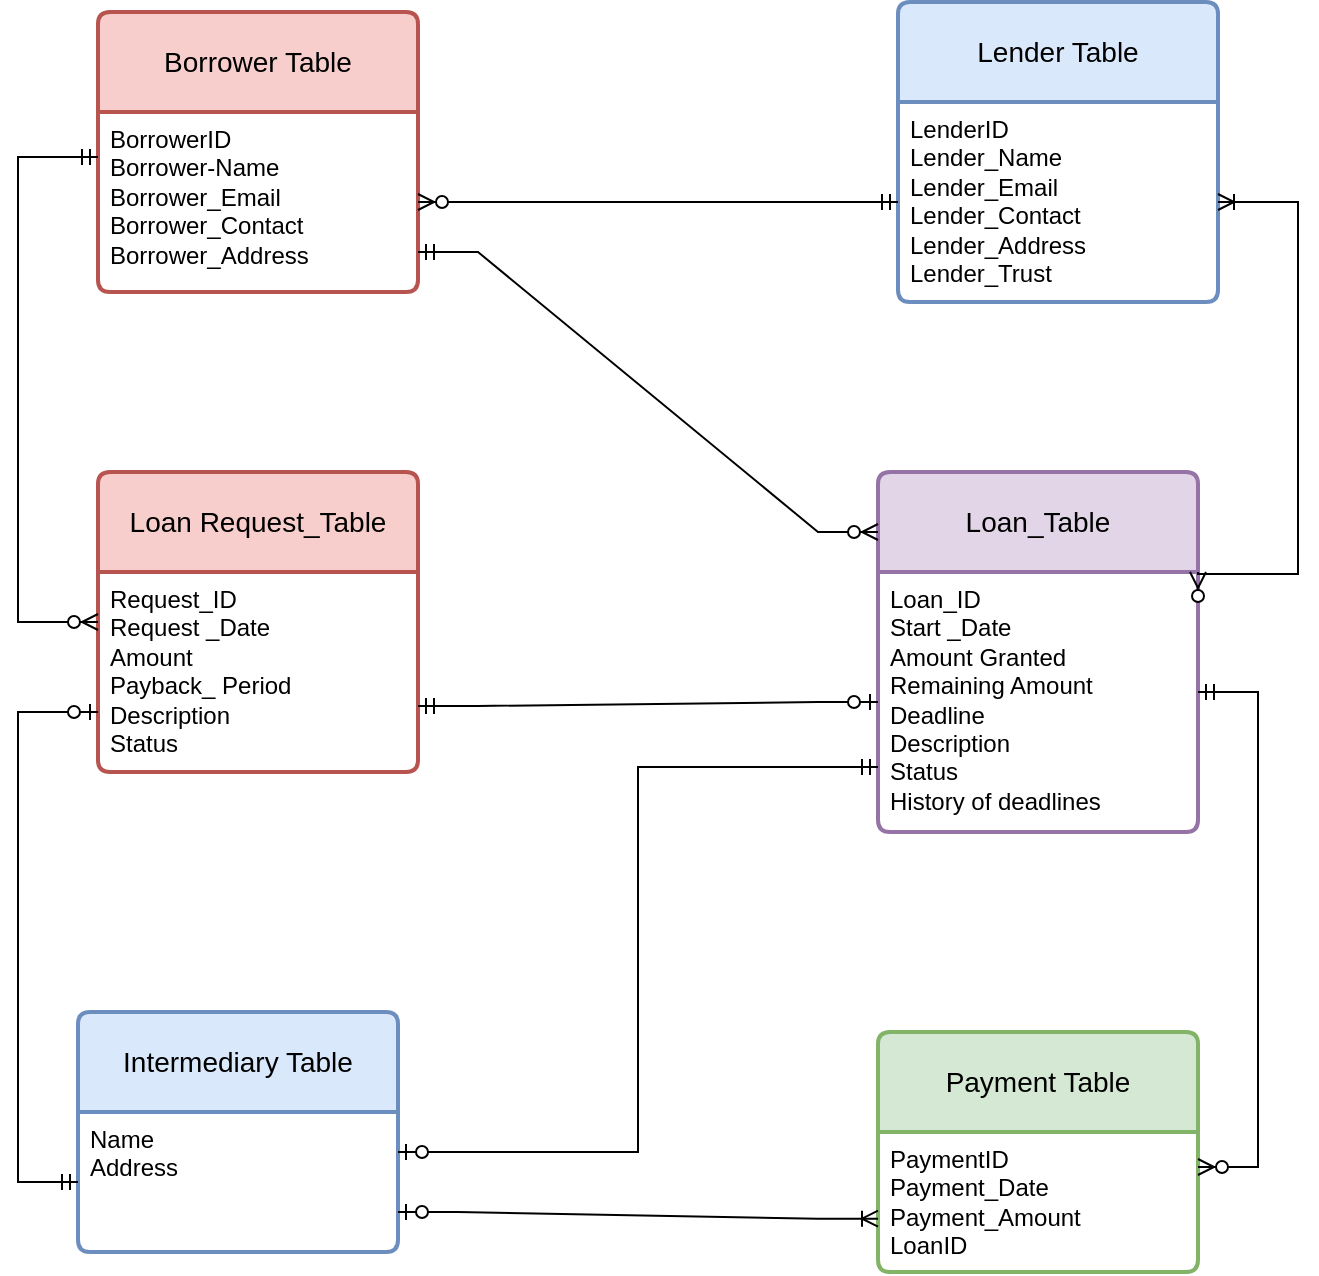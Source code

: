 <mxfile version="24.2.7" type="device">
  <diagram name="Page-1" id="KgXPCZNAreHZFJ3Aj5vy">
    <mxGraphModel dx="1730" dy="426" grid="1" gridSize="10" guides="1" tooltips="1" connect="1" arrows="1" fold="1" page="1" pageScale="1" pageWidth="850" pageHeight="1100" math="0" shadow="0">
      <root>
        <mxCell id="0" />
        <mxCell id="1" parent="0" />
        <mxCell id="CqIm_x11AQQ9r1u2g4fK-1" value="Borrower Table" style="swimlane;childLayout=stackLayout;horizontal=1;startSize=50;horizontalStack=0;rounded=1;fontSize=14;fontStyle=0;strokeWidth=2;resizeParent=0;resizeLast=1;shadow=0;dashed=0;align=center;arcSize=4;whiteSpace=wrap;html=1;fillColor=#f8cecc;strokeColor=#b85450;" parent="1" vertex="1">
          <mxGeometry x="-170" y="120" width="160" height="140" as="geometry" />
        </mxCell>
        <mxCell id="CqIm_x11AQQ9r1u2g4fK-2" value="BorrowerID&lt;div&gt;Borrower-Name&lt;/div&gt;&lt;div&gt;Borrower_Email&lt;/div&gt;&lt;div&gt;Borrower_Contact&lt;/div&gt;&lt;div&gt;Borrower_Address&lt;/div&gt;" style="align=left;strokeColor=none;fillColor=none;spacingLeft=4;fontSize=12;verticalAlign=top;resizable=0;rotatable=0;part=1;html=1;" parent="CqIm_x11AQQ9r1u2g4fK-1" vertex="1">
          <mxGeometry y="50" width="160" height="90" as="geometry" />
        </mxCell>
        <mxCell id="CqIm_x11AQQ9r1u2g4fK-3" value="Lender Table" style="swimlane;childLayout=stackLayout;horizontal=1;startSize=50;horizontalStack=0;rounded=1;fontSize=14;fontStyle=0;strokeWidth=2;resizeParent=0;resizeLast=1;shadow=0;dashed=0;align=center;arcSize=4;whiteSpace=wrap;html=1;fillColor=#dae8fc;strokeColor=#6c8ebf;" parent="1" vertex="1">
          <mxGeometry x="230" y="115" width="160" height="150" as="geometry" />
        </mxCell>
        <mxCell id="CqIm_x11AQQ9r1u2g4fK-4" value="LenderID&lt;div&gt;Lender_Name&lt;/div&gt;&lt;div&gt;Lender_Email&lt;/div&gt;&lt;div&gt;Lender_Contact&lt;/div&gt;&lt;div&gt;Lender_Address&lt;/div&gt;&lt;div&gt;Lender_Trust&lt;/div&gt;" style="align=left;strokeColor=none;fillColor=none;spacingLeft=4;fontSize=12;verticalAlign=top;resizable=0;rotatable=0;part=1;html=1;" parent="CqIm_x11AQQ9r1u2g4fK-3" vertex="1">
          <mxGeometry y="50" width="160" height="100" as="geometry" />
        </mxCell>
        <mxCell id="CqIm_x11AQQ9r1u2g4fK-5" value="Loan Request_Table" style="swimlane;childLayout=stackLayout;horizontal=1;startSize=50;horizontalStack=0;rounded=1;fontSize=14;fontStyle=0;strokeWidth=2;resizeParent=0;resizeLast=1;shadow=0;dashed=0;align=center;arcSize=4;whiteSpace=wrap;html=1;fillColor=#f8cecc;strokeColor=#b85450;" parent="1" vertex="1">
          <mxGeometry x="-170" y="350" width="160" height="150" as="geometry" />
        </mxCell>
        <mxCell id="CqIm_x11AQQ9r1u2g4fK-6" value="Request_ID&lt;div&gt;Request _Date&lt;/div&gt;&lt;div&gt;Amount&lt;/div&gt;&lt;div&gt;Payback_ Period&lt;/div&gt;&lt;div&gt;Description&lt;/div&gt;&lt;div&gt;Status&lt;/div&gt;" style="align=left;strokeColor=none;fillColor=none;spacingLeft=4;fontSize=12;verticalAlign=top;resizable=0;rotatable=0;part=1;html=1;" parent="CqIm_x11AQQ9r1u2g4fK-5" vertex="1">
          <mxGeometry y="50" width="160" height="100" as="geometry" />
        </mxCell>
        <mxCell id="CqIm_x11AQQ9r1u2g4fK-7" value="Loan_Table" style="swimlane;childLayout=stackLayout;horizontal=1;startSize=50;horizontalStack=0;rounded=1;fontSize=14;fontStyle=0;strokeWidth=2;resizeParent=0;resizeLast=1;shadow=0;dashed=0;align=center;arcSize=4;whiteSpace=wrap;html=1;fillColor=#e1d5e7;strokeColor=#9673a6;" parent="1" vertex="1">
          <mxGeometry x="220" y="350" width="160" height="180" as="geometry" />
        </mxCell>
        <mxCell id="CqIm_x11AQQ9r1u2g4fK-8" value="Loan_ID&lt;div&gt;Start _Date&lt;/div&gt;&lt;div&gt;Amount Granted&lt;/div&gt;&lt;div&gt;Remaining Amount&lt;/div&gt;&lt;div&gt;Deadline&lt;/div&gt;&lt;div&gt;Description&lt;/div&gt;&lt;div&gt;Status&lt;/div&gt;&lt;div&gt;History of deadlines&lt;/div&gt;" style="align=left;strokeColor=none;fillColor=none;spacingLeft=4;fontSize=12;verticalAlign=top;resizable=0;rotatable=0;part=1;html=1;" parent="CqIm_x11AQQ9r1u2g4fK-7" vertex="1">
          <mxGeometry y="50" width="160" height="130" as="geometry" />
        </mxCell>
        <mxCell id="CqIm_x11AQQ9r1u2g4fK-9" value="Intermediary Table" style="swimlane;childLayout=stackLayout;horizontal=1;startSize=50;horizontalStack=0;rounded=1;fontSize=14;fontStyle=0;strokeWidth=2;resizeParent=0;resizeLast=1;shadow=0;dashed=0;align=center;arcSize=4;whiteSpace=wrap;html=1;fillColor=#dae8fc;strokeColor=#6c8ebf;" parent="1" vertex="1">
          <mxGeometry x="-180" y="620" width="160" height="120" as="geometry" />
        </mxCell>
        <mxCell id="CqIm_x11AQQ9r1u2g4fK-10" value="Name&lt;div&gt;Address&lt;/div&gt;" style="align=left;strokeColor=none;fillColor=none;spacingLeft=4;fontSize=12;verticalAlign=top;resizable=0;rotatable=0;part=1;html=1;" parent="CqIm_x11AQQ9r1u2g4fK-9" vertex="1">
          <mxGeometry y="50" width="160" height="70" as="geometry" />
        </mxCell>
        <mxCell id="CqIm_x11AQQ9r1u2g4fK-11" value="Payment Table" style="swimlane;childLayout=stackLayout;horizontal=1;startSize=50;horizontalStack=0;rounded=1;fontSize=14;fontStyle=0;strokeWidth=2;resizeParent=0;resizeLast=1;shadow=0;dashed=0;align=center;arcSize=4;whiteSpace=wrap;html=1;fillColor=#d5e8d4;strokeColor=#82b366;" parent="1" vertex="1">
          <mxGeometry x="220" y="630" width="160" height="120" as="geometry" />
        </mxCell>
        <mxCell id="CqIm_x11AQQ9r1u2g4fK-12" value="PaymentID&lt;div&gt;Payment_Date&lt;/div&gt;&lt;div&gt;Payment_Amount&lt;/div&gt;&lt;div&gt;LoanID&lt;/div&gt;" style="align=left;strokeColor=none;fillColor=none;spacingLeft=4;fontSize=12;verticalAlign=top;resizable=0;rotatable=0;part=1;html=1;" parent="CqIm_x11AQQ9r1u2g4fK-11" vertex="1">
          <mxGeometry y="50" width="160" height="70" as="geometry" />
        </mxCell>
        <mxCell id="CqIm_x11AQQ9r1u2g4fK-18" value="" style="edgeStyle=elbowEdgeStyle;fontSize=12;html=1;endArrow=ERzeroToMany;startArrow=ERmandOne;rounded=0;exitX=0;exitY=0.25;exitDx=0;exitDy=0;entryX=0;entryY=0.25;entryDx=0;entryDy=0;" parent="1" source="CqIm_x11AQQ9r1u2g4fK-2" target="CqIm_x11AQQ9r1u2g4fK-6" edge="1">
          <mxGeometry width="100" height="100" relative="1" as="geometry">
            <mxPoint x="-200" y="180" as="sourcePoint" />
            <mxPoint x="-200" y="417.5" as="targetPoint" />
            <Array as="points">
              <mxPoint x="-210" y="320" />
            </Array>
          </mxGeometry>
        </mxCell>
        <mxCell id="CqIm_x11AQQ9r1u2g4fK-21" value="" style="edgeStyle=entityRelationEdgeStyle;fontSize=12;html=1;endArrow=ERzeroToMany;startArrow=ERmandOne;rounded=0;entryX=1;entryY=0.5;entryDx=0;entryDy=0;exitX=0;exitY=0.5;exitDx=0;exitDy=0;" parent="1" source="CqIm_x11AQQ9r1u2g4fK-4" target="CqIm_x11AQQ9r1u2g4fK-2" edge="1">
          <mxGeometry width="100" height="100" relative="1" as="geometry">
            <mxPoint x="-10" y="220" as="sourcePoint" />
            <mxPoint x="90" y="120" as="targetPoint" />
            <Array as="points">
              <mxPoint x="90" y="140" />
              <mxPoint x="130" y="160" />
            </Array>
          </mxGeometry>
        </mxCell>
        <mxCell id="CqIm_x11AQQ9r1u2g4fK-28" value="" style="edgeStyle=entityRelationEdgeStyle;fontSize=12;html=1;endArrow=ERzeroToOne;startArrow=ERmandOne;rounded=0;entryX=0;entryY=0.5;entryDx=0;entryDy=0;" parent="1" target="CqIm_x11AQQ9r1u2g4fK-8" edge="1">
          <mxGeometry width="100" height="100" relative="1" as="geometry">
            <mxPoint x="-10" y="467" as="sourcePoint" />
            <mxPoint x="220" y="470" as="targetPoint" />
            <Array as="points">
              <mxPoint x="-10" y="305" />
            </Array>
          </mxGeometry>
        </mxCell>
        <mxCell id="CqIm_x11AQQ9r1u2g4fK-31" value="" style="edgeStyle=elbowEdgeStyle;fontSize=12;html=1;endArrow=ERzeroToOne;startArrow=ERmandOne;rounded=0;exitX=0;exitY=0.75;exitDx=0;exitDy=0;" parent="1" source="CqIm_x11AQQ9r1u2g4fK-8" edge="1">
          <mxGeometry width="100" height="100" relative="1" as="geometry">
            <mxPoint x="-120" y="790" as="sourcePoint" />
            <mxPoint x="-20" y="690" as="targetPoint" />
          </mxGeometry>
        </mxCell>
        <mxCell id="CqIm_x11AQQ9r1u2g4fK-33" value="" style="edgeStyle=entityRelationEdgeStyle;fontSize=12;html=1;endArrow=ERzeroToMany;startArrow=ERmandOne;rounded=0;entryX=1;entryY=0.25;entryDx=0;entryDy=0;" parent="1" target="CqIm_x11AQQ9r1u2g4fK-12" edge="1">
          <mxGeometry width="100" height="100" relative="1" as="geometry">
            <mxPoint x="380" y="460" as="sourcePoint" />
            <mxPoint x="480" y="360" as="targetPoint" />
            <Array as="points">
              <mxPoint x="250" y="100" />
            </Array>
          </mxGeometry>
        </mxCell>
        <mxCell id="CqIm_x11AQQ9r1u2g4fK-34" value="" style="edgeStyle=orthogonalEdgeStyle;fontSize=12;html=1;endArrow=ERoneToMany;startArrow=ERzeroToMany;rounded=0;" parent="1" edge="1">
          <mxGeometry width="100" height="100" relative="1" as="geometry">
            <mxPoint x="380" y="400" as="sourcePoint" />
            <mxPoint x="390" y="215" as="targetPoint" />
            <Array as="points">
              <mxPoint x="430" y="401" />
              <mxPoint x="430" y="215" />
            </Array>
          </mxGeometry>
        </mxCell>
        <mxCell id="CqIm_x11AQQ9r1u2g4fK-35" value="" style="edgeStyle=elbowEdgeStyle;fontSize=12;html=1;endArrow=ERzeroToOne;startArrow=ERmandOne;rounded=0;exitX=0;exitY=0.5;exitDx=0;exitDy=0;" parent="1" source="CqIm_x11AQQ9r1u2g4fK-10" edge="1">
          <mxGeometry width="100" height="100" relative="1" as="geometry">
            <mxPoint x="-270" y="570" as="sourcePoint" />
            <mxPoint x="-170" y="470" as="targetPoint" />
            <Array as="points">
              <mxPoint x="-210" y="590" />
            </Array>
          </mxGeometry>
        </mxCell>
        <mxCell id="CqIm_x11AQQ9r1u2g4fK-37" value="" style="edgeStyle=entityRelationEdgeStyle;fontSize=12;html=1;endArrow=ERoneToMany;startArrow=ERzeroToOne;rounded=0;" parent="1" edge="1">
          <mxGeometry width="100" height="100" relative="1" as="geometry">
            <mxPoint x="-20" y="720" as="sourcePoint" />
            <mxPoint x="220" y="723.333" as="targetPoint" />
          </mxGeometry>
        </mxCell>
        <mxCell id="CqIm_x11AQQ9r1u2g4fK-38" value="" style="edgeStyle=entityRelationEdgeStyle;fontSize=12;html=1;endArrow=ERzeroToMany;startArrow=ERmandOne;rounded=0;" parent="1" edge="1">
          <mxGeometry width="100" height="100" relative="1" as="geometry">
            <mxPoint x="-10" y="240" as="sourcePoint" />
            <mxPoint x="220" y="380" as="targetPoint" />
            <Array as="points">
              <mxPoint x="370" y="560" />
            </Array>
          </mxGeometry>
        </mxCell>
      </root>
    </mxGraphModel>
  </diagram>
</mxfile>
